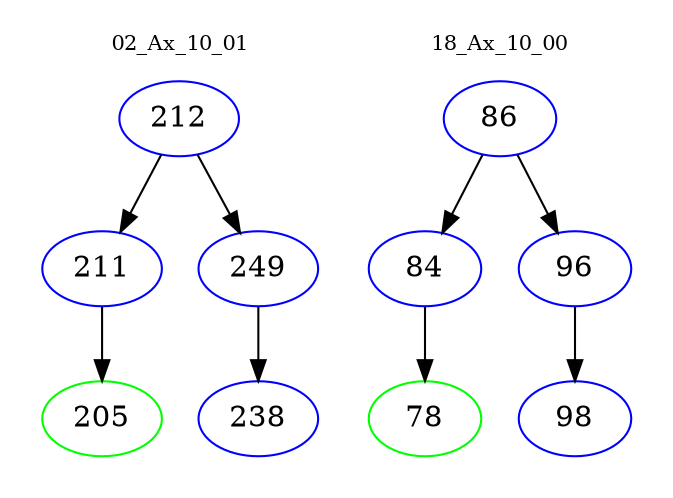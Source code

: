 digraph{
subgraph cluster_0 {
color = white
label = "02_Ax_10_01";
fontsize=10;
T0_212 [label="212", color="blue"]
T0_212 -> T0_211 [color="black"]
T0_211 [label="211", color="blue"]
T0_211 -> T0_205 [color="black"]
T0_205 [label="205", color="green"]
T0_212 -> T0_249 [color="black"]
T0_249 [label="249", color="blue"]
T0_249 -> T0_238 [color="black"]
T0_238 [label="238", color="blue"]
}
subgraph cluster_1 {
color = white
label = "18_Ax_10_00";
fontsize=10;
T1_86 [label="86", color="blue"]
T1_86 -> T1_84 [color="black"]
T1_84 [label="84", color="blue"]
T1_84 -> T1_78 [color="black"]
T1_78 [label="78", color="green"]
T1_86 -> T1_96 [color="black"]
T1_96 [label="96", color="blue"]
T1_96 -> T1_98 [color="black"]
T1_98 [label="98", color="blue"]
}
}
